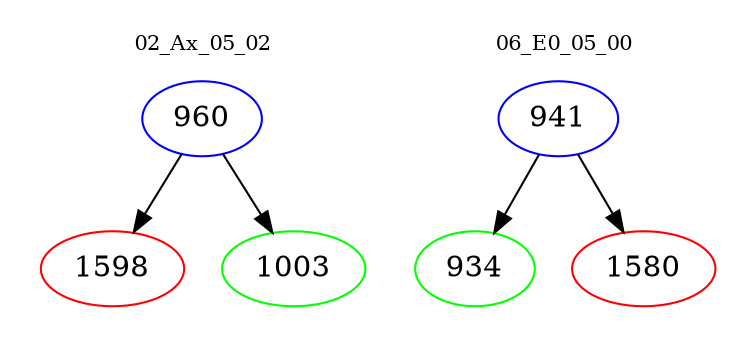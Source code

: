 digraph{
subgraph cluster_0 {
color = white
label = "02_Ax_05_02";
fontsize=10;
T0_960 [label="960", color="blue"]
T0_960 -> T0_1598 [color="black"]
T0_1598 [label="1598", color="red"]
T0_960 -> T0_1003 [color="black"]
T0_1003 [label="1003", color="green"]
}
subgraph cluster_1 {
color = white
label = "06_E0_05_00";
fontsize=10;
T1_941 [label="941", color="blue"]
T1_941 -> T1_934 [color="black"]
T1_934 [label="934", color="green"]
T1_941 -> T1_1580 [color="black"]
T1_1580 [label="1580", color="red"]
}
}
